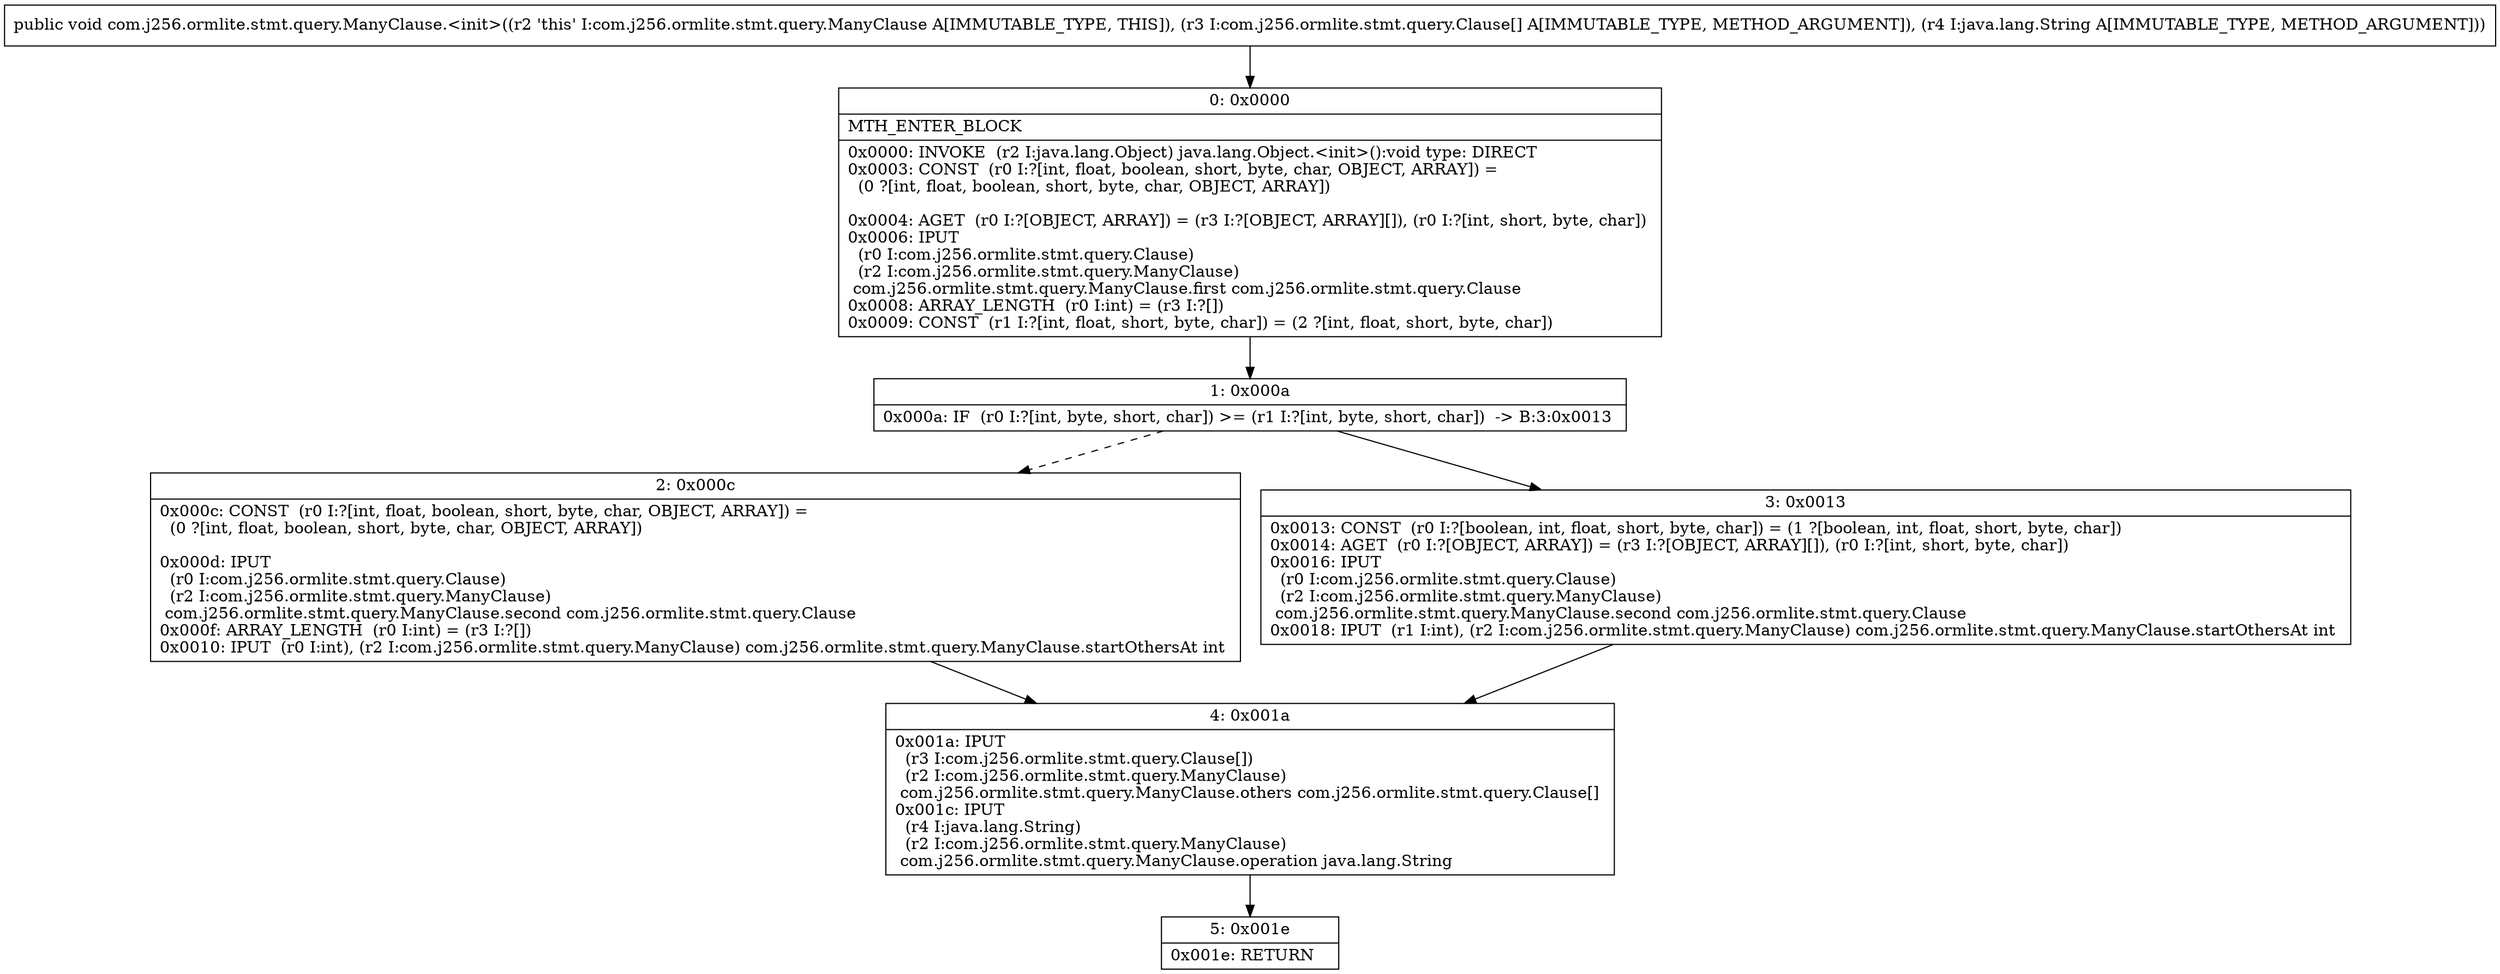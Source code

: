 digraph "CFG forcom.j256.ormlite.stmt.query.ManyClause.\<init\>([Lcom\/j256\/ormlite\/stmt\/query\/Clause;Ljava\/lang\/String;)V" {
Node_0 [shape=record,label="{0\:\ 0x0000|MTH_ENTER_BLOCK\l|0x0000: INVOKE  (r2 I:java.lang.Object) java.lang.Object.\<init\>():void type: DIRECT \l0x0003: CONST  (r0 I:?[int, float, boolean, short, byte, char, OBJECT, ARRAY]) = \l  (0 ?[int, float, boolean, short, byte, char, OBJECT, ARRAY])\l \l0x0004: AGET  (r0 I:?[OBJECT, ARRAY]) = (r3 I:?[OBJECT, ARRAY][]), (r0 I:?[int, short, byte, char]) \l0x0006: IPUT  \l  (r0 I:com.j256.ormlite.stmt.query.Clause)\l  (r2 I:com.j256.ormlite.stmt.query.ManyClause)\l com.j256.ormlite.stmt.query.ManyClause.first com.j256.ormlite.stmt.query.Clause \l0x0008: ARRAY_LENGTH  (r0 I:int) = (r3 I:?[]) \l0x0009: CONST  (r1 I:?[int, float, short, byte, char]) = (2 ?[int, float, short, byte, char]) \l}"];
Node_1 [shape=record,label="{1\:\ 0x000a|0x000a: IF  (r0 I:?[int, byte, short, char]) \>= (r1 I:?[int, byte, short, char])  \-\> B:3:0x0013 \l}"];
Node_2 [shape=record,label="{2\:\ 0x000c|0x000c: CONST  (r0 I:?[int, float, boolean, short, byte, char, OBJECT, ARRAY]) = \l  (0 ?[int, float, boolean, short, byte, char, OBJECT, ARRAY])\l \l0x000d: IPUT  \l  (r0 I:com.j256.ormlite.stmt.query.Clause)\l  (r2 I:com.j256.ormlite.stmt.query.ManyClause)\l com.j256.ormlite.stmt.query.ManyClause.second com.j256.ormlite.stmt.query.Clause \l0x000f: ARRAY_LENGTH  (r0 I:int) = (r3 I:?[]) \l0x0010: IPUT  (r0 I:int), (r2 I:com.j256.ormlite.stmt.query.ManyClause) com.j256.ormlite.stmt.query.ManyClause.startOthersAt int \l}"];
Node_3 [shape=record,label="{3\:\ 0x0013|0x0013: CONST  (r0 I:?[boolean, int, float, short, byte, char]) = (1 ?[boolean, int, float, short, byte, char]) \l0x0014: AGET  (r0 I:?[OBJECT, ARRAY]) = (r3 I:?[OBJECT, ARRAY][]), (r0 I:?[int, short, byte, char]) \l0x0016: IPUT  \l  (r0 I:com.j256.ormlite.stmt.query.Clause)\l  (r2 I:com.j256.ormlite.stmt.query.ManyClause)\l com.j256.ormlite.stmt.query.ManyClause.second com.j256.ormlite.stmt.query.Clause \l0x0018: IPUT  (r1 I:int), (r2 I:com.j256.ormlite.stmt.query.ManyClause) com.j256.ormlite.stmt.query.ManyClause.startOthersAt int \l}"];
Node_4 [shape=record,label="{4\:\ 0x001a|0x001a: IPUT  \l  (r3 I:com.j256.ormlite.stmt.query.Clause[])\l  (r2 I:com.j256.ormlite.stmt.query.ManyClause)\l com.j256.ormlite.stmt.query.ManyClause.others com.j256.ormlite.stmt.query.Clause[] \l0x001c: IPUT  \l  (r4 I:java.lang.String)\l  (r2 I:com.j256.ormlite.stmt.query.ManyClause)\l com.j256.ormlite.stmt.query.ManyClause.operation java.lang.String \l}"];
Node_5 [shape=record,label="{5\:\ 0x001e|0x001e: RETURN   \l}"];
MethodNode[shape=record,label="{public void com.j256.ormlite.stmt.query.ManyClause.\<init\>((r2 'this' I:com.j256.ormlite.stmt.query.ManyClause A[IMMUTABLE_TYPE, THIS]), (r3 I:com.j256.ormlite.stmt.query.Clause[] A[IMMUTABLE_TYPE, METHOD_ARGUMENT]), (r4 I:java.lang.String A[IMMUTABLE_TYPE, METHOD_ARGUMENT])) }"];
MethodNode -> Node_0;
Node_0 -> Node_1;
Node_1 -> Node_2[style=dashed];
Node_1 -> Node_3;
Node_2 -> Node_4;
Node_3 -> Node_4;
Node_4 -> Node_5;
}

